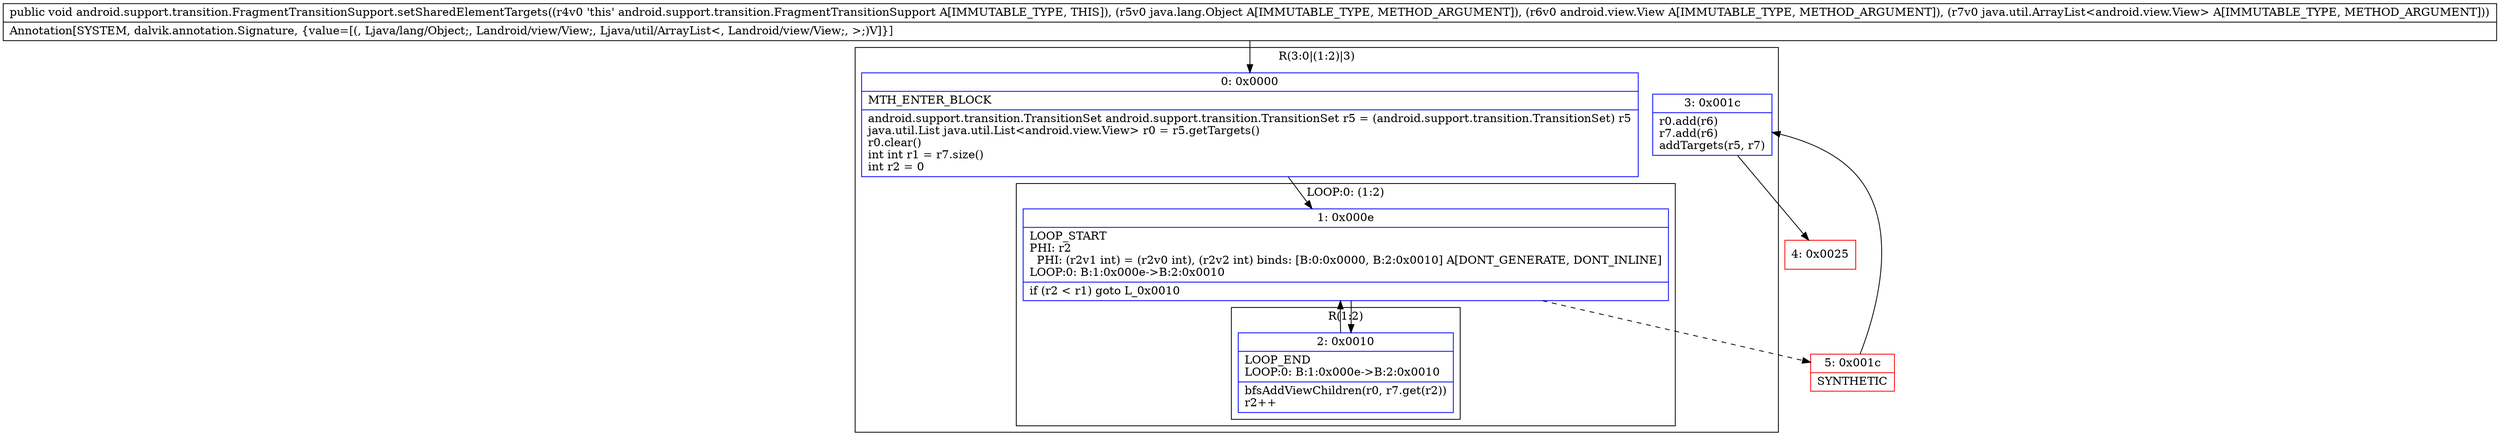 digraph "CFG forandroid.support.transition.FragmentTransitionSupport.setSharedElementTargets(Ljava\/lang\/Object;Landroid\/view\/View;Ljava\/util\/ArrayList;)V" {
subgraph cluster_Region_1797535544 {
label = "R(3:0|(1:2)|3)";
node [shape=record,color=blue];
Node_0 [shape=record,label="{0\:\ 0x0000|MTH_ENTER_BLOCK\l|android.support.transition.TransitionSet android.support.transition.TransitionSet r5 = (android.support.transition.TransitionSet) r5\ljava.util.List java.util.List\<android.view.View\> r0 = r5.getTargets()\lr0.clear()\lint int r1 = r7.size()\lint r2 = 0\l}"];
subgraph cluster_LoopRegion_192587669 {
label = "LOOP:0: (1:2)";
node [shape=record,color=blue];
Node_1 [shape=record,label="{1\:\ 0x000e|LOOP_START\lPHI: r2 \l  PHI: (r2v1 int) = (r2v0 int), (r2v2 int) binds: [B:0:0x0000, B:2:0x0010] A[DONT_GENERATE, DONT_INLINE]\lLOOP:0: B:1:0x000e\-\>B:2:0x0010\l|if (r2 \< r1) goto L_0x0010\l}"];
subgraph cluster_Region_1450859317 {
label = "R(1:2)";
node [shape=record,color=blue];
Node_2 [shape=record,label="{2\:\ 0x0010|LOOP_END\lLOOP:0: B:1:0x000e\-\>B:2:0x0010\l|bfsAddViewChildren(r0, r7.get(r2))\lr2++\l}"];
}
}
Node_3 [shape=record,label="{3\:\ 0x001c|r0.add(r6)\lr7.add(r6)\laddTargets(r5, r7)\l}"];
}
Node_4 [shape=record,color=red,label="{4\:\ 0x0025}"];
Node_5 [shape=record,color=red,label="{5\:\ 0x001c|SYNTHETIC\l}"];
MethodNode[shape=record,label="{public void android.support.transition.FragmentTransitionSupport.setSharedElementTargets((r4v0 'this' android.support.transition.FragmentTransitionSupport A[IMMUTABLE_TYPE, THIS]), (r5v0 java.lang.Object A[IMMUTABLE_TYPE, METHOD_ARGUMENT]), (r6v0 android.view.View A[IMMUTABLE_TYPE, METHOD_ARGUMENT]), (r7v0 java.util.ArrayList\<android.view.View\> A[IMMUTABLE_TYPE, METHOD_ARGUMENT]))  | Annotation[SYSTEM, dalvik.annotation.Signature, \{value=[(, Ljava\/lang\/Object;, Landroid\/view\/View;, Ljava\/util\/ArrayList\<, Landroid\/view\/View;, \>;)V]\}]\l}"];
MethodNode -> Node_0;
Node_0 -> Node_1;
Node_1 -> Node_2;
Node_1 -> Node_5[style=dashed];
Node_2 -> Node_1;
Node_3 -> Node_4;
Node_5 -> Node_3;
}

